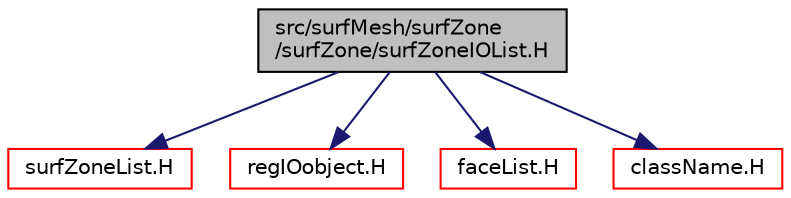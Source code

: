digraph "src/surfMesh/surfZone/surfZone/surfZoneIOList.H"
{
  bgcolor="transparent";
  edge [fontname="Helvetica",fontsize="10",labelfontname="Helvetica",labelfontsize="10"];
  node [fontname="Helvetica",fontsize="10",shape=record];
  Node1 [label="src/surfMesh/surfZone\l/surfZone/surfZoneIOList.H",height=0.2,width=0.4,color="black", fillcolor="grey75", style="filled", fontcolor="black"];
  Node1 -> Node2 [color="midnightblue",fontsize="10",style="solid",fontname="Helvetica"];
  Node2 [label="surfZoneList.H",height=0.2,width=0.4,color="red",URL="$a10145.html"];
  Node1 -> Node3 [color="midnightblue",fontsize="10",style="solid",fontname="Helvetica"];
  Node3 [label="regIOobject.H",height=0.2,width=0.4,color="red",URL="$a07962.html"];
  Node1 -> Node4 [color="midnightblue",fontsize="10",style="solid",fontname="Helvetica"];
  Node4 [label="faceList.H",height=0.2,width=0.4,color="red",URL="$a08668.html"];
  Node1 -> Node5 [color="midnightblue",fontsize="10",style="solid",fontname="Helvetica"];
  Node5 [label="className.H",height=0.2,width=0.4,color="red",URL="$a07986.html",tooltip="Macro definitions for declaring ClassName(), NamespaceName(), etc. "];
}
